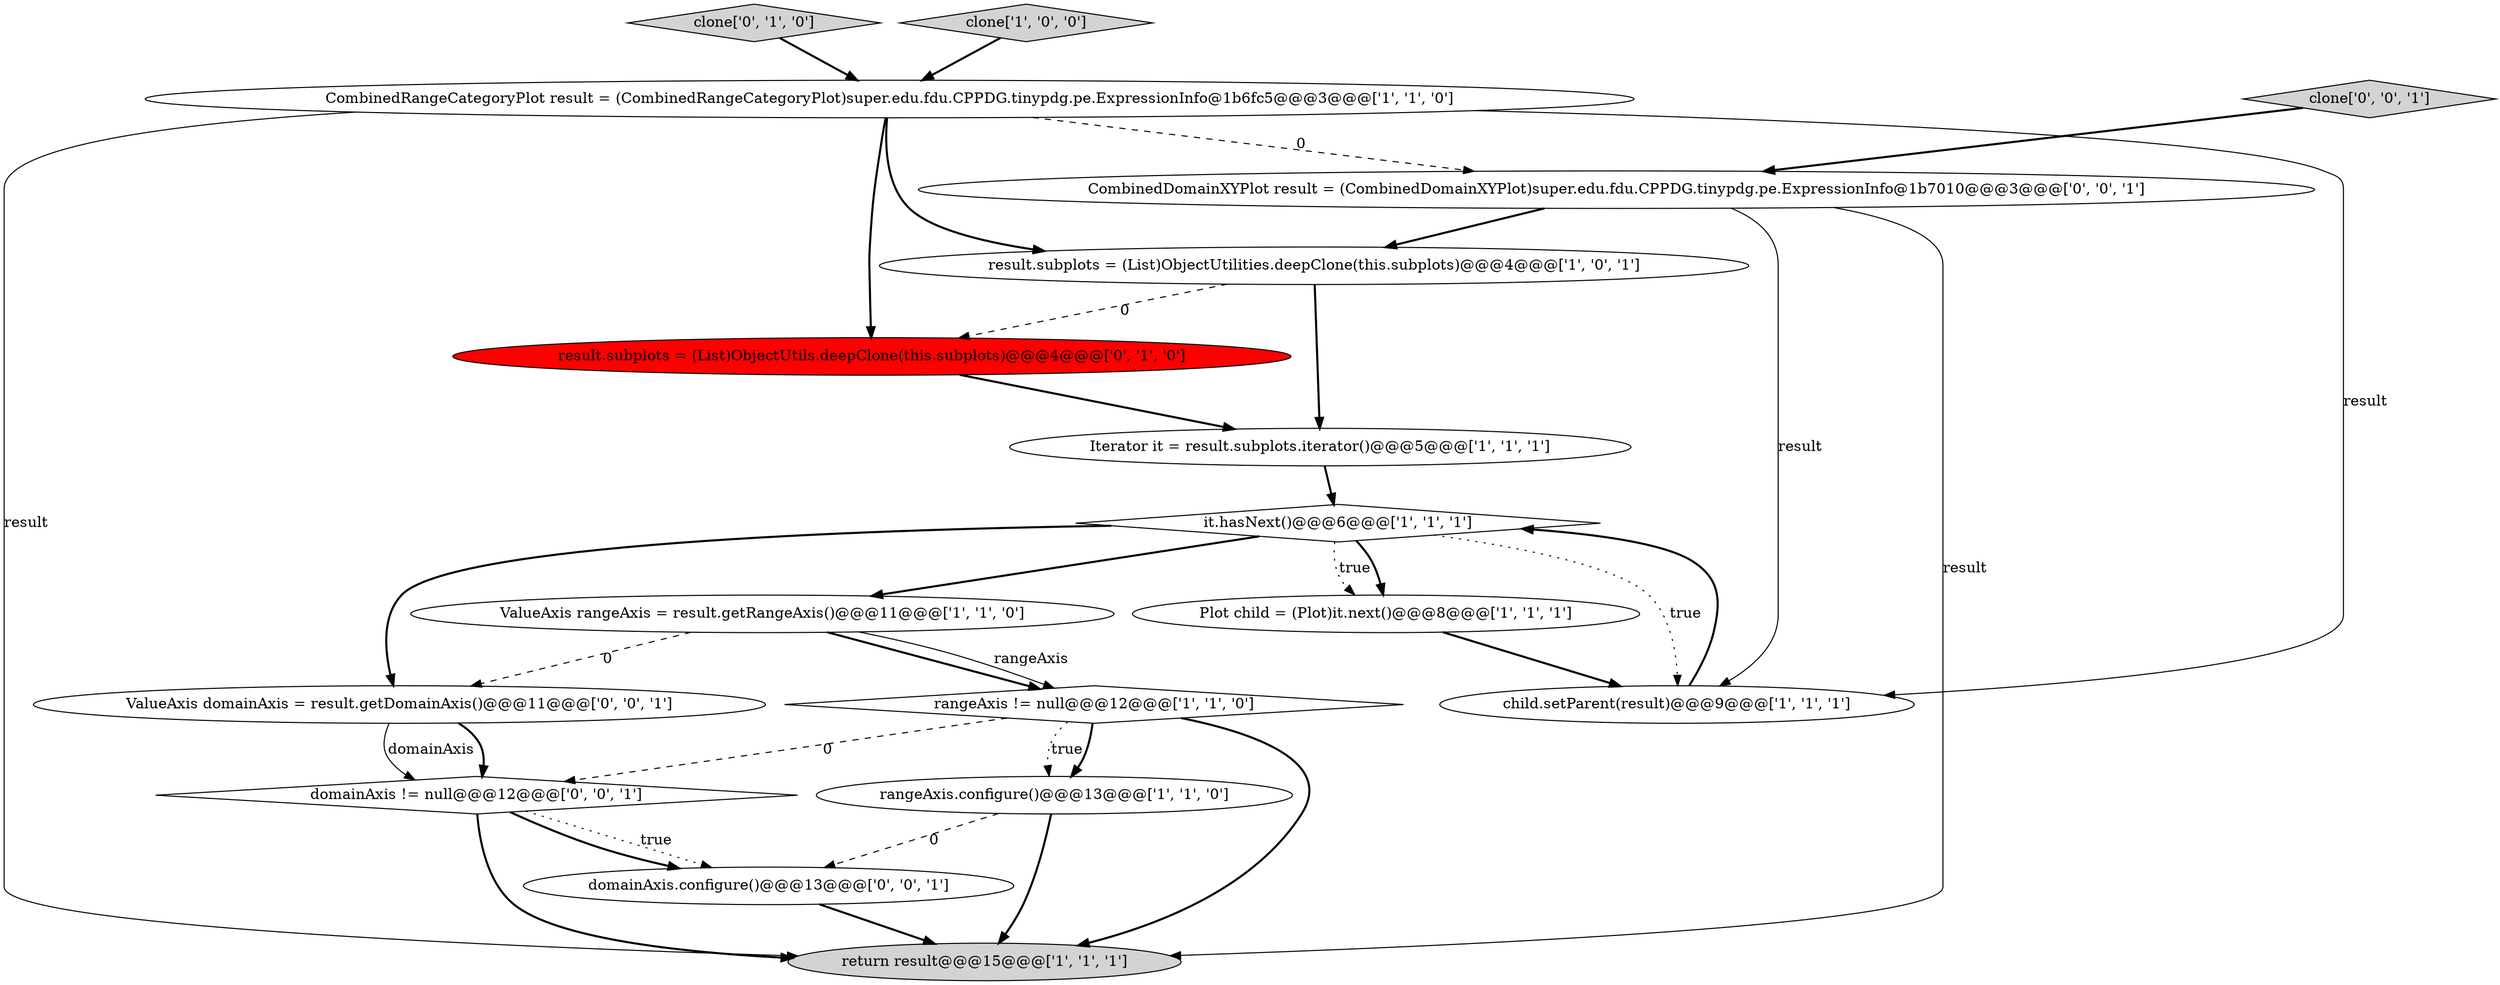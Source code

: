 digraph {
5 [style = filled, label = "result.subplots = (List)ObjectUtilities.deepClone(this.subplots)@@@4@@@['1', '0', '1']", fillcolor = white, shape = ellipse image = "AAA0AAABBB1BBB"];
7 [style = filled, label = "rangeAxis.configure()@@@13@@@['1', '1', '0']", fillcolor = white, shape = ellipse image = "AAA0AAABBB1BBB"];
16 [style = filled, label = "domainAxis != null@@@12@@@['0', '0', '1']", fillcolor = white, shape = diamond image = "AAA0AAABBB3BBB"];
12 [style = filled, label = "clone['0', '1', '0']", fillcolor = lightgray, shape = diamond image = "AAA0AAABBB2BBB"];
14 [style = filled, label = "ValueAxis domainAxis = result.getDomainAxis()@@@11@@@['0', '0', '1']", fillcolor = white, shape = ellipse image = "AAA0AAABBB3BBB"];
6 [style = filled, label = "CombinedRangeCategoryPlot result = (CombinedRangeCategoryPlot)super.edu.fdu.CPPDG.tinypdg.pe.ExpressionInfo@1b6fc5@@@3@@@['1', '1', '0']", fillcolor = white, shape = ellipse image = "AAA0AAABBB1BBB"];
10 [style = filled, label = "ValueAxis rangeAxis = result.getRangeAxis()@@@11@@@['1', '1', '0']", fillcolor = white, shape = ellipse image = "AAA0AAABBB1BBB"];
4 [style = filled, label = "child.setParent(result)@@@9@@@['1', '1', '1']", fillcolor = white, shape = ellipse image = "AAA0AAABBB1BBB"];
9 [style = filled, label = "it.hasNext()@@@6@@@['1', '1', '1']", fillcolor = white, shape = diamond image = "AAA0AAABBB1BBB"];
1 [style = filled, label = "return result@@@15@@@['1', '1', '1']", fillcolor = lightgray, shape = ellipse image = "AAA0AAABBB1BBB"];
11 [style = filled, label = "result.subplots = (List)ObjectUtils.deepClone(this.subplots)@@@4@@@['0', '1', '0']", fillcolor = red, shape = ellipse image = "AAA1AAABBB2BBB"];
2 [style = filled, label = "rangeAxis != null@@@12@@@['1', '1', '0']", fillcolor = white, shape = diamond image = "AAA0AAABBB1BBB"];
15 [style = filled, label = "clone['0', '0', '1']", fillcolor = lightgray, shape = diamond image = "AAA0AAABBB3BBB"];
3 [style = filled, label = "clone['1', '0', '0']", fillcolor = lightgray, shape = diamond image = "AAA0AAABBB1BBB"];
17 [style = filled, label = "domainAxis.configure()@@@13@@@['0', '0', '1']", fillcolor = white, shape = ellipse image = "AAA0AAABBB3BBB"];
0 [style = filled, label = "Plot child = (Plot)it.next()@@@8@@@['1', '1', '1']", fillcolor = white, shape = ellipse image = "AAA0AAABBB1BBB"];
13 [style = filled, label = "CombinedDomainXYPlot result = (CombinedDomainXYPlot)super.edu.fdu.CPPDG.tinypdg.pe.ExpressionInfo@1b7010@@@3@@@['0', '0', '1']", fillcolor = white, shape = ellipse image = "AAA0AAABBB3BBB"];
8 [style = filled, label = "Iterator it = result.subplots.iterator()@@@5@@@['1', '1', '1']", fillcolor = white, shape = ellipse image = "AAA0AAABBB1BBB"];
14->16 [style = bold, label=""];
4->9 [style = bold, label=""];
5->8 [style = bold, label=""];
15->13 [style = bold, label=""];
9->0 [style = dotted, label="true"];
7->1 [style = bold, label=""];
9->0 [style = bold, label=""];
17->1 [style = bold, label=""];
7->17 [style = dashed, label="0"];
2->1 [style = bold, label=""];
16->17 [style = dotted, label="true"];
6->1 [style = solid, label="result"];
3->6 [style = bold, label=""];
13->1 [style = solid, label="result"];
16->17 [style = bold, label=""];
9->10 [style = bold, label=""];
12->6 [style = bold, label=""];
14->16 [style = solid, label="domainAxis"];
13->4 [style = solid, label="result"];
6->5 [style = bold, label=""];
6->13 [style = dashed, label="0"];
5->11 [style = dashed, label="0"];
16->1 [style = bold, label=""];
0->4 [style = bold, label=""];
2->7 [style = dotted, label="true"];
6->11 [style = bold, label=""];
2->16 [style = dashed, label="0"];
8->9 [style = bold, label=""];
9->14 [style = bold, label=""];
13->5 [style = bold, label=""];
9->4 [style = dotted, label="true"];
6->4 [style = solid, label="result"];
11->8 [style = bold, label=""];
10->2 [style = bold, label=""];
10->2 [style = solid, label="rangeAxis"];
2->7 [style = bold, label=""];
10->14 [style = dashed, label="0"];
}
